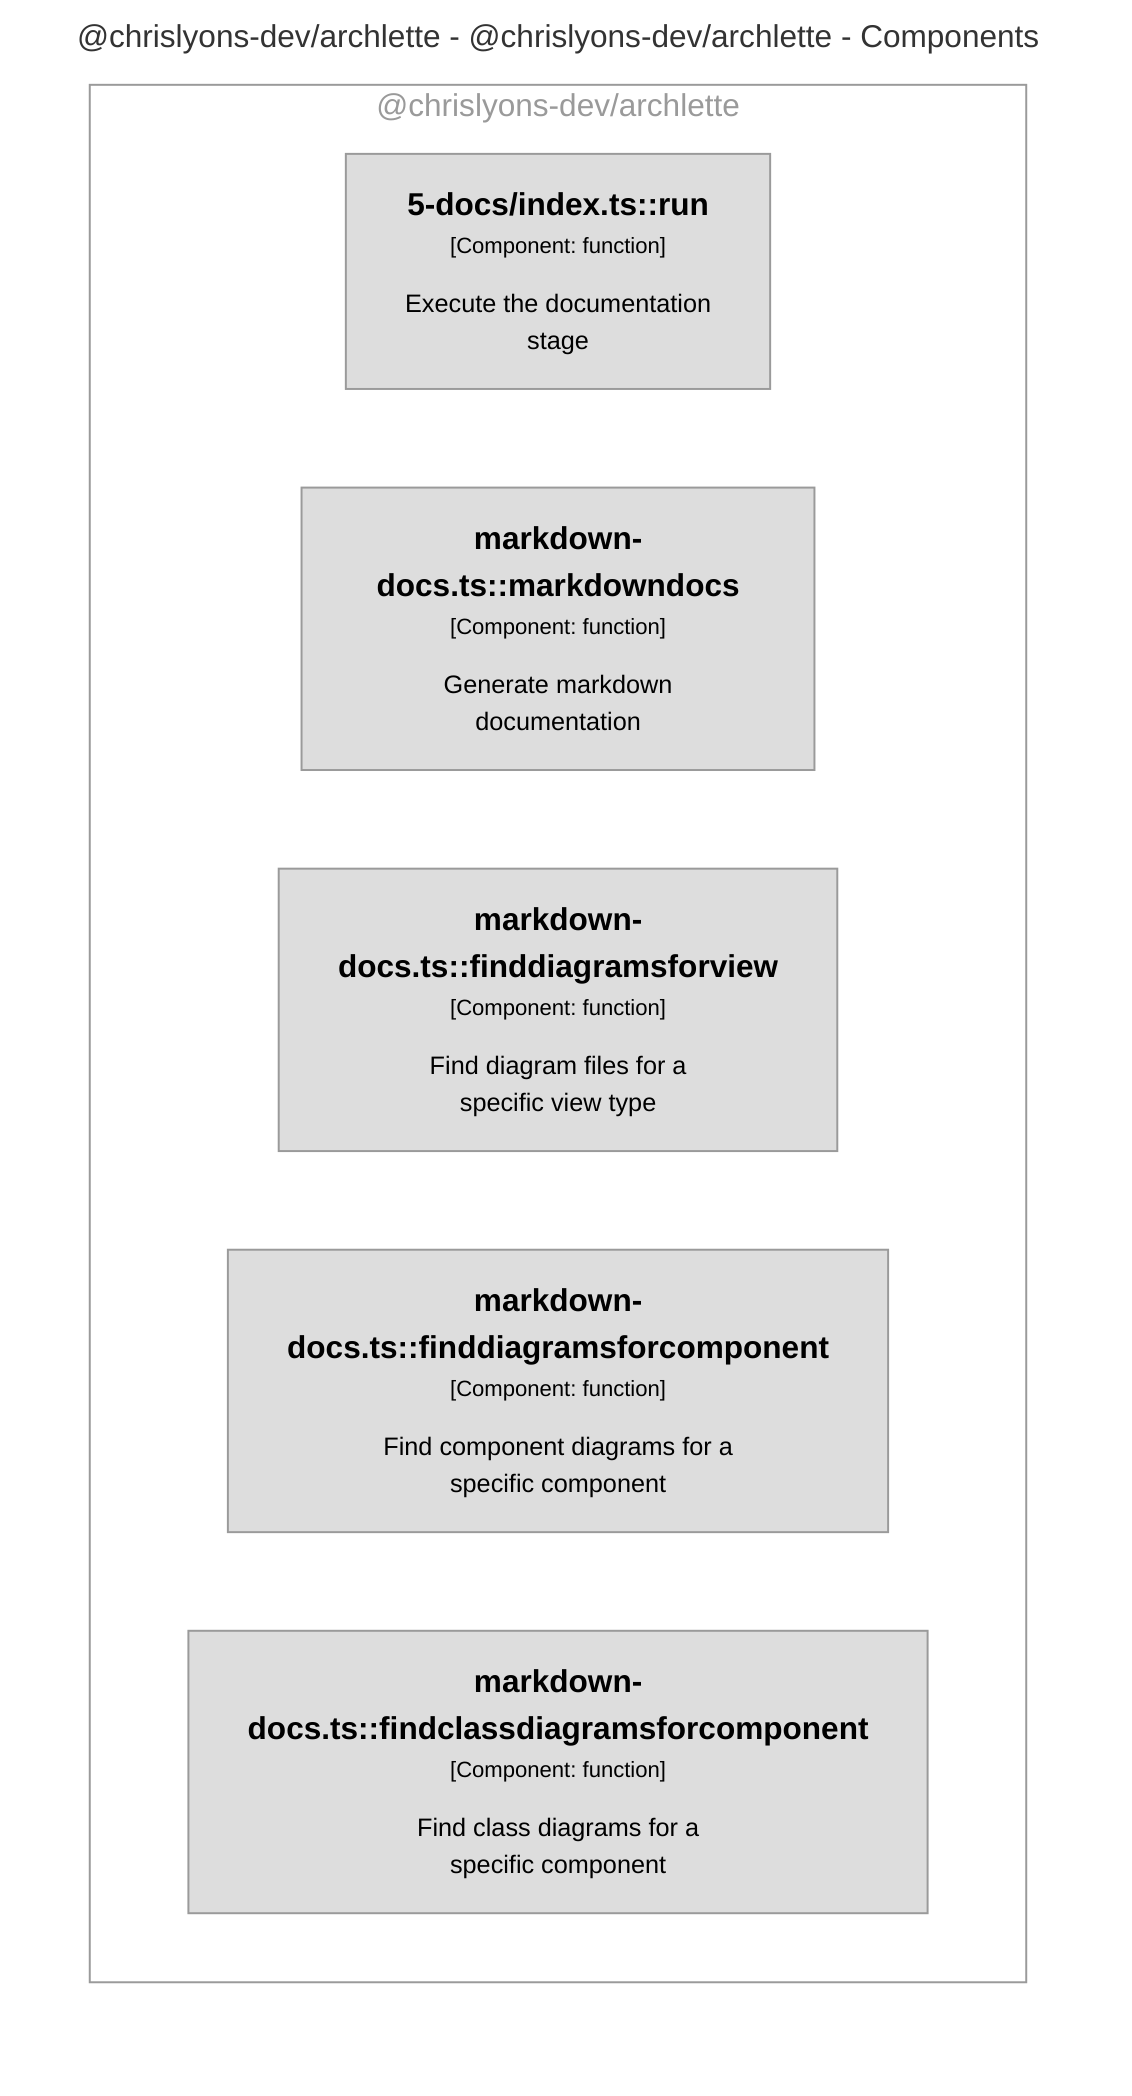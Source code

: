 graph TB
  linkStyle default fill:#ffffff

  subgraph diagram ["@chrislyons-dev/archlette - @chrislyons-dev/archlette - Components"]
    style diagram fill:#ffffff,stroke:#ffffff

    subgraph 4 ["@chrislyons-dev/archlette"]
      style 4 fill:#ffffff,stroke:#9a9a9a,color:#9a9a9a

      26["<div style='font-weight: bold'>5-docs/index.ts::run</div><div style='font-size: 70%; margin-top: 0px'>[Component: function]</div><div style='font-size: 80%; margin-top:10px'>Execute the documentation<br />stage</div>"]
      style 26 fill:#dddddd,stroke:#9a9a9a,color:#000000
      56["<div style='font-weight: bold'>markdown-docs.ts::markdowndocs</div><div style='font-size: 70%; margin-top: 0px'>[Component: function]</div><div style='font-size: 80%; margin-top:10px'>Generate markdown<br />documentation</div>"]
      style 56 fill:#dddddd,stroke:#9a9a9a,color:#000000
      57["<div style='font-weight: bold'>markdown-docs.ts::finddiagramsforview</div><div style='font-size: 70%; margin-top: 0px'>[Component: function]</div><div style='font-size: 80%; margin-top:10px'>Find diagram files for a<br />specific view type</div>"]
      style 57 fill:#dddddd,stroke:#9a9a9a,color:#000000
      58["<div style='font-weight: bold'>markdown-docs.ts::finddiagramsforcomponent</div><div style='font-size: 70%; margin-top: 0px'>[Component: function]</div><div style='font-size: 80%; margin-top:10px'>Find component diagrams for a<br />specific component</div>"]
      style 58 fill:#dddddd,stroke:#9a9a9a,color:#000000
      59["<div style='font-weight: bold'>markdown-docs.ts::findclassdiagramsforcomponent</div><div style='font-size: 70%; margin-top: 0px'>[Component: function]</div><div style='font-size: 80%; margin-top:10px'>Find class diagrams for a<br />specific component</div>"]
      style 59 fill:#dddddd,stroke:#9a9a9a,color:#000000
    end

  end